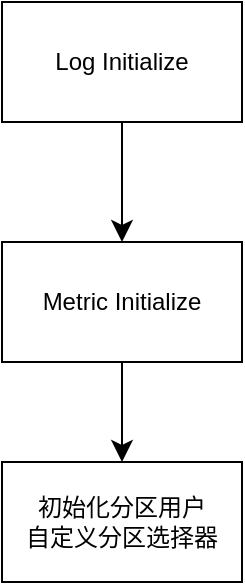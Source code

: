 <mxfile version="24.2.0" type="github">
  <diagram name="Page-1" id="mNy4JjWyKzZCUvFRvfHq">
    <mxGraphModel dx="1260" dy="1423" grid="1" gridSize="10" guides="1" tooltips="1" connect="1" arrows="1" fold="1" page="1" pageScale="1" pageWidth="850" pageHeight="1100" math="0" shadow="0">
      <root>
        <mxCell id="0" />
        <mxCell id="1" parent="0" />
        <mxCell id="At9ZwNgtenVN-cPc1hoS-4" value="" style="edgeStyle=none;curved=1;rounded=0;orthogonalLoop=1;jettySize=auto;html=1;fontSize=12;startSize=8;endSize=8;" edge="1" parent="1" source="05li4m3X1VEegUcsMrDj-1" target="At9ZwNgtenVN-cPc1hoS-3">
          <mxGeometry relative="1" as="geometry" />
        </mxCell>
        <mxCell id="05li4m3X1VEegUcsMrDj-1" value="Metric Initialize" style="rounded=0;whiteSpace=wrap;html=1;" parent="1" vertex="1">
          <mxGeometry x="80" y="300" width="120" height="60" as="geometry" />
        </mxCell>
        <mxCell id="At9ZwNgtenVN-cPc1hoS-2" style="edgeStyle=none;curved=1;rounded=0;orthogonalLoop=1;jettySize=auto;html=1;fontSize=12;startSize=8;endSize=8;" edge="1" parent="1" source="At9ZwNgtenVN-cPc1hoS-1" target="05li4m3X1VEegUcsMrDj-1">
          <mxGeometry relative="1" as="geometry" />
        </mxCell>
        <mxCell id="At9ZwNgtenVN-cPc1hoS-1" value="Log Initialize" style="rounded=0;whiteSpace=wrap;html=1;" vertex="1" parent="1">
          <mxGeometry x="80" y="180" width="120" height="60" as="geometry" />
        </mxCell>
        <mxCell id="At9ZwNgtenVN-cPc1hoS-3" value="初始化分区用户&lt;div&gt;自定义分区选择器&lt;/div&gt;" style="rounded=0;whiteSpace=wrap;html=1;" vertex="1" parent="1">
          <mxGeometry x="80" y="410" width="120" height="60" as="geometry" />
        </mxCell>
      </root>
    </mxGraphModel>
  </diagram>
</mxfile>
